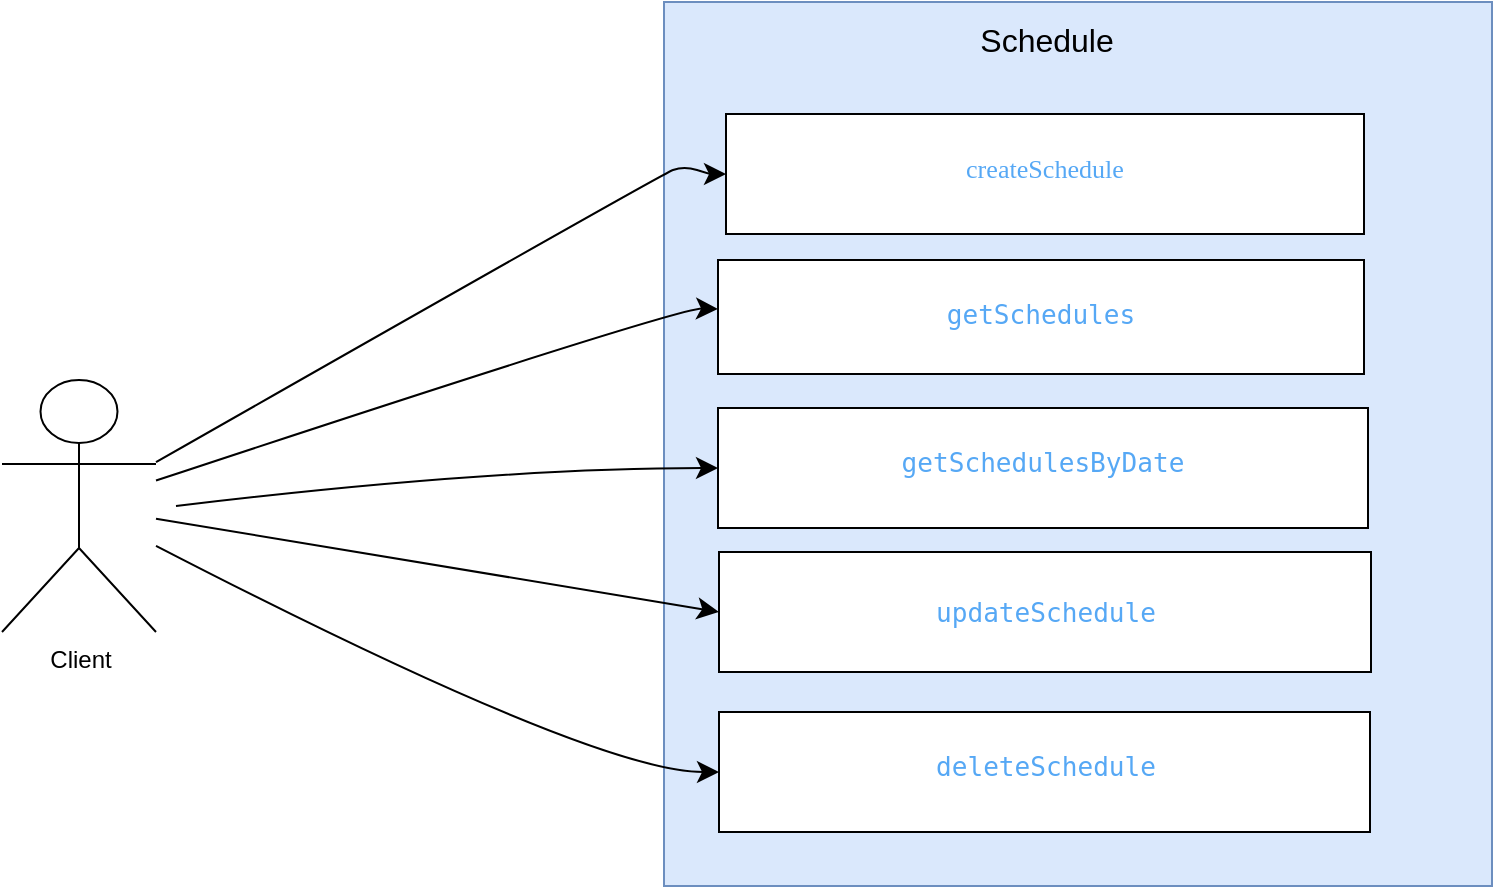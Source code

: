 <mxfile version="24.4.2" type="github">
  <diagram name="페이지-1" id="RmkADOGO7c8dqnObwVvH">
    <mxGraphModel dx="1834" dy="1230" grid="0" gridSize="10" guides="1" tooltips="1" connect="1" arrows="1" fold="1" page="0" pageScale="1" pageWidth="827" pageHeight="1169" math="0" shadow="0">
      <root>
        <mxCell id="0" />
        <mxCell id="1" parent="0" />
        <mxCell id="pXuoPeTRgwa5Mp-QZZdj-17" value="" style="rounded=0;whiteSpace=wrap;html=1;fillColor=#dae8fc;strokeColor=#6c8ebf;" vertex="1" parent="1">
          <mxGeometry x="128" y="-49" width="414" height="442" as="geometry" />
        </mxCell>
        <mxCell id="pXuoPeTRgwa5Mp-QZZdj-3" value="" style="edgeStyle=none;curved=1;rounded=0;orthogonalLoop=1;jettySize=auto;html=1;fontSize=12;startSize=8;endSize=8;" edge="1" parent="1" source="pXuoPeTRgwa5Mp-QZZdj-1" target="pXuoPeTRgwa5Mp-QZZdj-2">
          <mxGeometry relative="1" as="geometry">
            <Array as="points">
              <mxPoint x="127" y="37" />
              <mxPoint x="138" y="33" />
              <mxPoint x="151" y="37" />
            </Array>
          </mxGeometry>
        </mxCell>
        <mxCell id="pXuoPeTRgwa5Mp-QZZdj-7" value="" style="edgeStyle=none;curved=1;rounded=0;orthogonalLoop=1;jettySize=auto;html=1;fontSize=12;startSize=8;endSize=8;" edge="1" parent="1" source="pXuoPeTRgwa5Mp-QZZdj-1" target="pXuoPeTRgwa5Mp-QZZdj-6">
          <mxGeometry relative="1" as="geometry">
            <Array as="points">
              <mxPoint x="135" y="104" />
            </Array>
          </mxGeometry>
        </mxCell>
        <mxCell id="pXuoPeTRgwa5Mp-QZZdj-10" value="" style="edgeStyle=none;curved=1;rounded=0;orthogonalLoop=1;jettySize=auto;html=1;fontSize=12;startSize=8;endSize=8;" edge="1" parent="1" target="pXuoPeTRgwa5Mp-QZZdj-9">
          <mxGeometry relative="1" as="geometry">
            <mxPoint x="-116" y="203" as="sourcePoint" />
            <Array as="points">
              <mxPoint x="42" y="184" />
            </Array>
          </mxGeometry>
        </mxCell>
        <mxCell id="pXuoPeTRgwa5Mp-QZZdj-12" style="edgeStyle=none;curved=1;rounded=0;orthogonalLoop=1;jettySize=auto;html=1;entryX=0;entryY=0.5;entryDx=0;entryDy=0;fontSize=12;startSize=8;endSize=8;" edge="1" parent="1" source="pXuoPeTRgwa5Mp-QZZdj-1" target="pXuoPeTRgwa5Mp-QZZdj-11">
          <mxGeometry relative="1" as="geometry" />
        </mxCell>
        <mxCell id="pXuoPeTRgwa5Mp-QZZdj-14" value="" style="edgeStyle=none;curved=1;rounded=0;orthogonalLoop=1;jettySize=auto;html=1;fontSize=12;startSize=8;endSize=8;" edge="1" parent="1" source="pXuoPeTRgwa5Mp-QZZdj-1" target="pXuoPeTRgwa5Mp-QZZdj-13">
          <mxGeometry relative="1" as="geometry">
            <Array as="points">
              <mxPoint x="93" y="336" />
            </Array>
          </mxGeometry>
        </mxCell>
        <mxCell id="pXuoPeTRgwa5Mp-QZZdj-1" value="Client" style="shape=umlActor;verticalLabelPosition=bottom;verticalAlign=top;html=1;outlineConnect=0;" vertex="1" parent="1">
          <mxGeometry x="-203" y="140" width="77" height="126" as="geometry" />
        </mxCell>
        <mxCell id="pXuoPeTRgwa5Mp-QZZdj-2" value="&lt;div style=&quot;&quot;&gt;&lt;pre style=&quot;font-size: 9.8pt;&quot;&gt;&lt;font face=&quot;Georgia&quot; style=&quot;background-color: rgb(255, 255, 255);&quot; color=&quot;#56a8f5&quot;&gt;createSchedule&lt;/font&gt;&lt;/pre&gt;&lt;/div&gt;" style="whiteSpace=wrap;html=1;verticalAlign=top;" vertex="1" parent="1">
          <mxGeometry x="159" y="7" width="319" height="60" as="geometry" />
        </mxCell>
        <mxCell id="pXuoPeTRgwa5Mp-QZZdj-6" value="&lt;div style=&quot;color: rgb(188, 190, 196);&quot;&gt;&lt;pre style=&quot;font-family: &amp;quot;JetBrains Mono&amp;quot;, monospace; font-size: 9.8pt;&quot;&gt;&lt;span style=&quot;color: rgb(86, 168, 245); background-color: rgb(255, 255, 255);&quot;&gt;getSchedules&lt;/span&gt;&lt;/pre&gt;&lt;/div&gt;" style="whiteSpace=wrap;html=1;verticalAlign=top;" vertex="1" parent="1">
          <mxGeometry x="155" y="80" width="323" height="57" as="geometry" />
        </mxCell>
        <mxCell id="pXuoPeTRgwa5Mp-QZZdj-9" value="&lt;div style=&quot;color: rgb(188, 190, 196);&quot;&gt;&lt;pre style=&quot;font-family: &amp;quot;JetBrains Mono&amp;quot;, monospace; font-size: 9.8pt;&quot;&gt;&lt;span style=&quot;color: rgb(86, 168, 245); background-color: rgb(255, 255, 255);&quot;&gt;getSchedulesByDate&lt;/span&gt;&lt;/pre&gt;&lt;/div&gt;" style="whiteSpace=wrap;html=1;verticalAlign=top;" vertex="1" parent="1">
          <mxGeometry x="155" y="154" width="325" height="60" as="geometry" />
        </mxCell>
        <mxCell id="pXuoPeTRgwa5Mp-QZZdj-11" value="&lt;div style=&quot;color: rgb(188, 190, 196);&quot;&gt;&lt;pre style=&quot;font-family: &amp;quot;JetBrains Mono&amp;quot;, monospace; font-size: 9.8pt;&quot;&gt;&lt;span style=&quot;color: rgb(86, 168, 245); background-color: rgb(255, 255, 255);&quot;&gt;updateSchedule&lt;/span&gt;&lt;/pre&gt;&lt;/div&gt;" style="whiteSpace=wrap;html=1;" vertex="1" parent="1">
          <mxGeometry x="155.5" y="226" width="326" height="60" as="geometry" />
        </mxCell>
        <mxCell id="pXuoPeTRgwa5Mp-QZZdj-13" value="&lt;div style=&quot;color: rgb(188, 190, 196);&quot;&gt;&lt;pre style=&quot;font-family: &amp;quot;JetBrains Mono&amp;quot;, monospace; font-size: 9.8pt;&quot;&gt;&lt;span style=&quot;color: rgb(86, 168, 245); background-color: rgb(255, 255, 255);&quot;&gt;deleteSchedule&lt;/span&gt;&lt;/pre&gt;&lt;/div&gt;" style="whiteSpace=wrap;html=1;verticalAlign=top;" vertex="1" parent="1">
          <mxGeometry x="155.5" y="306" width="325.5" height="60" as="geometry" />
        </mxCell>
        <mxCell id="pXuoPeTRgwa5Mp-QZZdj-18" value="Schedule" style="text;html=1;align=center;verticalAlign=middle;resizable=0;points=[];autosize=1;strokeColor=none;fillColor=none;fontSize=16;" vertex="1" parent="1">
          <mxGeometry x="276" y="-46" width="85" height="31" as="geometry" />
        </mxCell>
      </root>
    </mxGraphModel>
  </diagram>
</mxfile>
